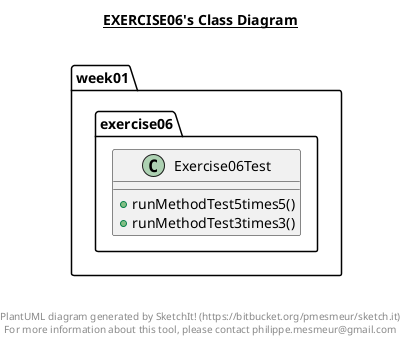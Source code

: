 @startuml

title __EXERCISE06's Class Diagram__\n

  package week01.exercise06 {
    class Exercise06Test {
        + runMethodTest5times5()
        + runMethodTest3times3()
    }
  }
  



right footer


PlantUML diagram generated by SketchIt! (https://bitbucket.org/pmesmeur/sketch.it)
For more information about this tool, please contact philippe.mesmeur@gmail.com
endfooter

@enduml
